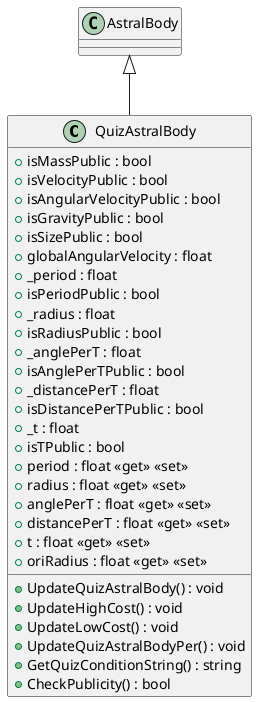 @startuml
class QuizAstralBody {
    + isMassPublic : bool
    + isVelocityPublic : bool
    + isAngularVelocityPublic : bool
    + isGravityPublic : bool
    + isSizePublic : bool
    + globalAngularVelocity : float
    + _period : float
    + isPeriodPublic : bool
    + _radius : float
    + isRadiusPublic : bool
    + _anglePerT : float
    + isAnglePerTPublic : bool
    + _distancePerT : float
    + isDistancePerTPublic : bool
    + _t : float
    + isTPublic : bool
    + period : float <<get>> <<set>>
    + radius : float <<get>> <<set>>
    + anglePerT : float <<get>> <<set>>
    + distancePerT : float <<get>> <<set>>
    + t : float <<get>> <<set>>
    + oriRadius : float <<get>> <<set>>
    + UpdateQuizAstralBody() : void
    + UpdateHighCost() : void
    + UpdateLowCost() : void
    + UpdateQuizAstralBodyPer() : void
    + GetQuizConditionString() : string
    + CheckPublicity() : bool
}
AstralBody <|-- QuizAstralBody
@enduml
